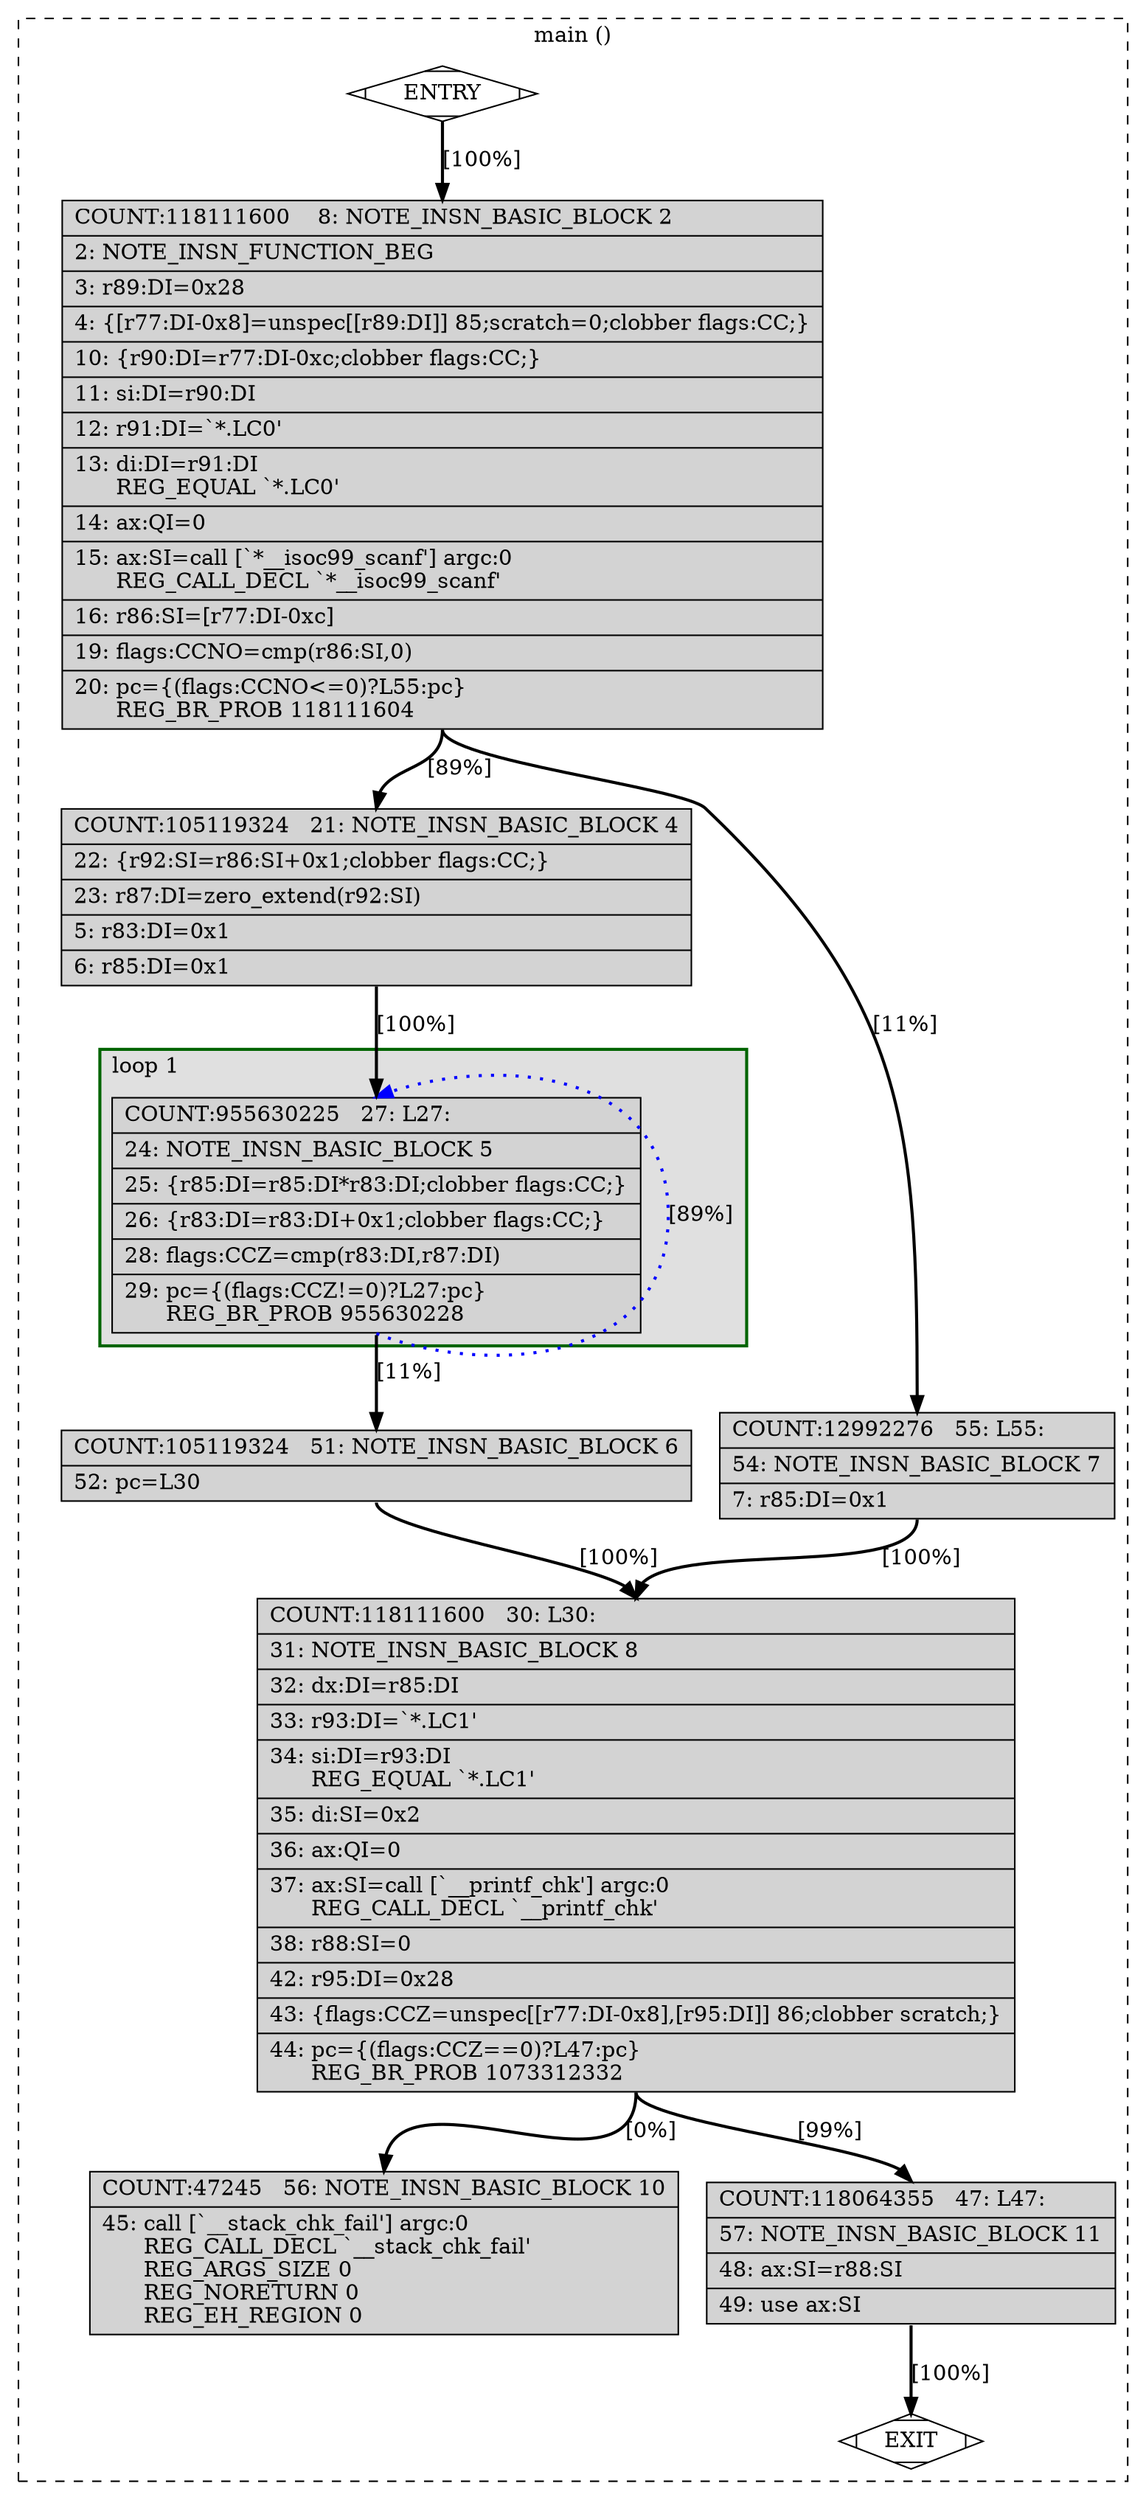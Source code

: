 digraph "main.c.255r.expand" {
overlap=false;
subgraph "cluster_main" {
	style="dashed";
	color="black";
	label="main ()";
	subgraph cluster_23_1 {
	style="filled";
	color="darkgreen";
	fillcolor="grey88";
	label="loop 1";
	labeljust=l;
	penwidth=2;
	fn_23_basic_block_5 [shape=record,style=filled,fillcolor=lightgrey,label="{COUNT:955630225\ \ \ 27:\ L27:\l\
|\ \ \ 24:\ NOTE_INSN_BASIC_BLOCK\ 5\l\
|\ \ \ 25:\ \{r85:DI=r85:DI*r83:DI;clobber\ flags:CC;\}\l\
|\ \ \ 26:\ \{r83:DI=r83:DI+0x1;clobber\ flags:CC;\}\l\
|\ \ \ 28:\ flags:CCZ=cmp(r83:DI,r87:DI)\l\
|\ \ \ 29:\ pc=\{(flags:CCZ!=0)?L27:pc\}\l\
\ \ \ \ \ \ REG_BR_PROB\ 955630228\l\
}"];

	}
	fn_23_basic_block_0 [shape=Mdiamond,style=filled,fillcolor=white,label="ENTRY"];

	fn_23_basic_block_1 [shape=Mdiamond,style=filled,fillcolor=white,label="EXIT"];

	fn_23_basic_block_2 [shape=record,style=filled,fillcolor=lightgrey,label="{COUNT:118111600\ \ \ \ 8:\ NOTE_INSN_BASIC_BLOCK\ 2\l\
|\ \ \ \ 2:\ NOTE_INSN_FUNCTION_BEG\l\
|\ \ \ \ 3:\ r89:DI=0x28\l\
|\ \ \ \ 4:\ \{[r77:DI-0x8]=unspec[[r89:DI]]\ 85;scratch=0;clobber\ flags:CC;\}\l\
|\ \ \ 10:\ \{r90:DI=r77:DI-0xc;clobber\ flags:CC;\}\l\
|\ \ \ 11:\ si:DI=r90:DI\l\
|\ \ \ 12:\ r91:DI=`*.LC0'\l\
|\ \ \ 13:\ di:DI=r91:DI\l\
\ \ \ \ \ \ REG_EQUAL\ `*.LC0'\l\
|\ \ \ 14:\ ax:QI=0\l\
|\ \ \ 15:\ ax:SI=call\ [`*__isoc99_scanf']\ argc:0\l\
\ \ \ \ \ \ REG_CALL_DECL\ `*__isoc99_scanf'\l\
|\ \ \ 16:\ r86:SI=[r77:DI-0xc]\l\
|\ \ \ 19:\ flags:CCNO=cmp(r86:SI,0)\l\
|\ \ \ 20:\ pc=\{(flags:CCNO\<=0)?L55:pc\}\l\
\ \ \ \ \ \ REG_BR_PROB\ 118111604\l\
}"];

	fn_23_basic_block_4 [shape=record,style=filled,fillcolor=lightgrey,label="{COUNT:105119324\ \ \ 21:\ NOTE_INSN_BASIC_BLOCK\ 4\l\
|\ \ \ 22:\ \{r92:SI=r86:SI+0x1;clobber\ flags:CC;\}\l\
|\ \ \ 23:\ r87:DI=zero_extend(r92:SI)\l\
|\ \ \ \ 5:\ r83:DI=0x1\l\
|\ \ \ \ 6:\ r85:DI=0x1\l\
}"];

	fn_23_basic_block_6 [shape=record,style=filled,fillcolor=lightgrey,label="{COUNT:105119324\ \ \ 51:\ NOTE_INSN_BASIC_BLOCK\ 6\l\
|\ \ \ 52:\ pc=L30\l\
}"];

	fn_23_basic_block_7 [shape=record,style=filled,fillcolor=lightgrey,label="{COUNT:12992276\ \ \ 55:\ L55:\l\
|\ \ \ 54:\ NOTE_INSN_BASIC_BLOCK\ 7\l\
|\ \ \ \ 7:\ r85:DI=0x1\l\
}"];

	fn_23_basic_block_8 [shape=record,style=filled,fillcolor=lightgrey,label="{COUNT:118111600\ \ \ 30:\ L30:\l\
|\ \ \ 31:\ NOTE_INSN_BASIC_BLOCK\ 8\l\
|\ \ \ 32:\ dx:DI=r85:DI\l\
|\ \ \ 33:\ r93:DI=`*.LC1'\l\
|\ \ \ 34:\ si:DI=r93:DI\l\
\ \ \ \ \ \ REG_EQUAL\ `*.LC1'\l\
|\ \ \ 35:\ di:SI=0x2\l\
|\ \ \ 36:\ ax:QI=0\l\
|\ \ \ 37:\ ax:SI=call\ [`__printf_chk']\ argc:0\l\
\ \ \ \ \ \ REG_CALL_DECL\ `__printf_chk'\l\
|\ \ \ 38:\ r88:SI=0\l\
|\ \ \ 42:\ r95:DI=0x28\l\
|\ \ \ 43:\ \{flags:CCZ=unspec[[r77:DI-0x8],[r95:DI]]\ 86;clobber\ scratch;\}\l\
|\ \ \ 44:\ pc=\{(flags:CCZ==0)?L47:pc\}\l\
\ \ \ \ \ \ REG_BR_PROB\ 1073312332\l\
}"];

	fn_23_basic_block_10 [shape=record,style=filled,fillcolor=lightgrey,label="{COUNT:47245\ \ \ 56:\ NOTE_INSN_BASIC_BLOCK\ 10\l\
|\ \ \ 45:\ call\ [`__stack_chk_fail']\ argc:0\l\
\ \ \ \ \ \ REG_CALL_DECL\ `__stack_chk_fail'\l\
\ \ \ \ \ \ REG_ARGS_SIZE\ 0\l\
\ \ \ \ \ \ REG_NORETURN\ 0\l\
\ \ \ \ \ \ REG_EH_REGION\ 0\l\
}"];

	fn_23_basic_block_11 [shape=record,style=filled,fillcolor=lightgrey,label="{COUNT:118064355\ \ \ 47:\ L47:\l\
|\ \ \ 57:\ NOTE_INSN_BASIC_BLOCK\ 11\l\
|\ \ \ 48:\ ax:SI=r88:SI\l\
|\ \ \ 49:\ use\ ax:SI\l\
}"];

	fn_23_basic_block_0:s -> fn_23_basic_block_2:n [style="solid,bold",color=black,weight=100,constraint=true,label="[100%]"];
	fn_23_basic_block_2:s -> fn_23_basic_block_4:n [style="solid,bold",color=black,weight=100,constraint=true,label="[89%]"];
	fn_23_basic_block_2:s -> fn_23_basic_block_7:n [style="solid,bold",color=black,weight=10,constraint=true,label="[11%]"];
	fn_23_basic_block_4:s -> fn_23_basic_block_5:n [style="solid,bold",color=black,weight=100,constraint=true,label="[100%]"];
	fn_23_basic_block_5:s -> fn_23_basic_block_5:n [style="dotted,bold",color=blue,weight=10,constraint=false,label="[89%]"];
	fn_23_basic_block_5:s -> fn_23_basic_block_6:n [style="solid,bold",color=black,weight=100,constraint=true,label="[11%]"];
	fn_23_basic_block_6:s -> fn_23_basic_block_8:n [style="solid,bold",color=black,weight=10,constraint=true,label="[100%]"];
	fn_23_basic_block_7:s -> fn_23_basic_block_8:n [style="solid,bold",color=black,weight=100,constraint=true,label="[100%]"];
	fn_23_basic_block_8:s -> fn_23_basic_block_11:n [style="solid,bold",color=black,weight=10,constraint=true,label="[99%]"];
	fn_23_basic_block_8:s -> fn_23_basic_block_10:n [style="solid,bold",color=black,weight=100,constraint=true,label="[0%]"];
	fn_23_basic_block_11:s -> fn_23_basic_block_1:n [style="solid,bold",color=black,weight=100,constraint=true,label="[100%]"];
	fn_23_basic_block_0:s -> fn_23_basic_block_1:n [style="invis",constraint=true];
}
}
